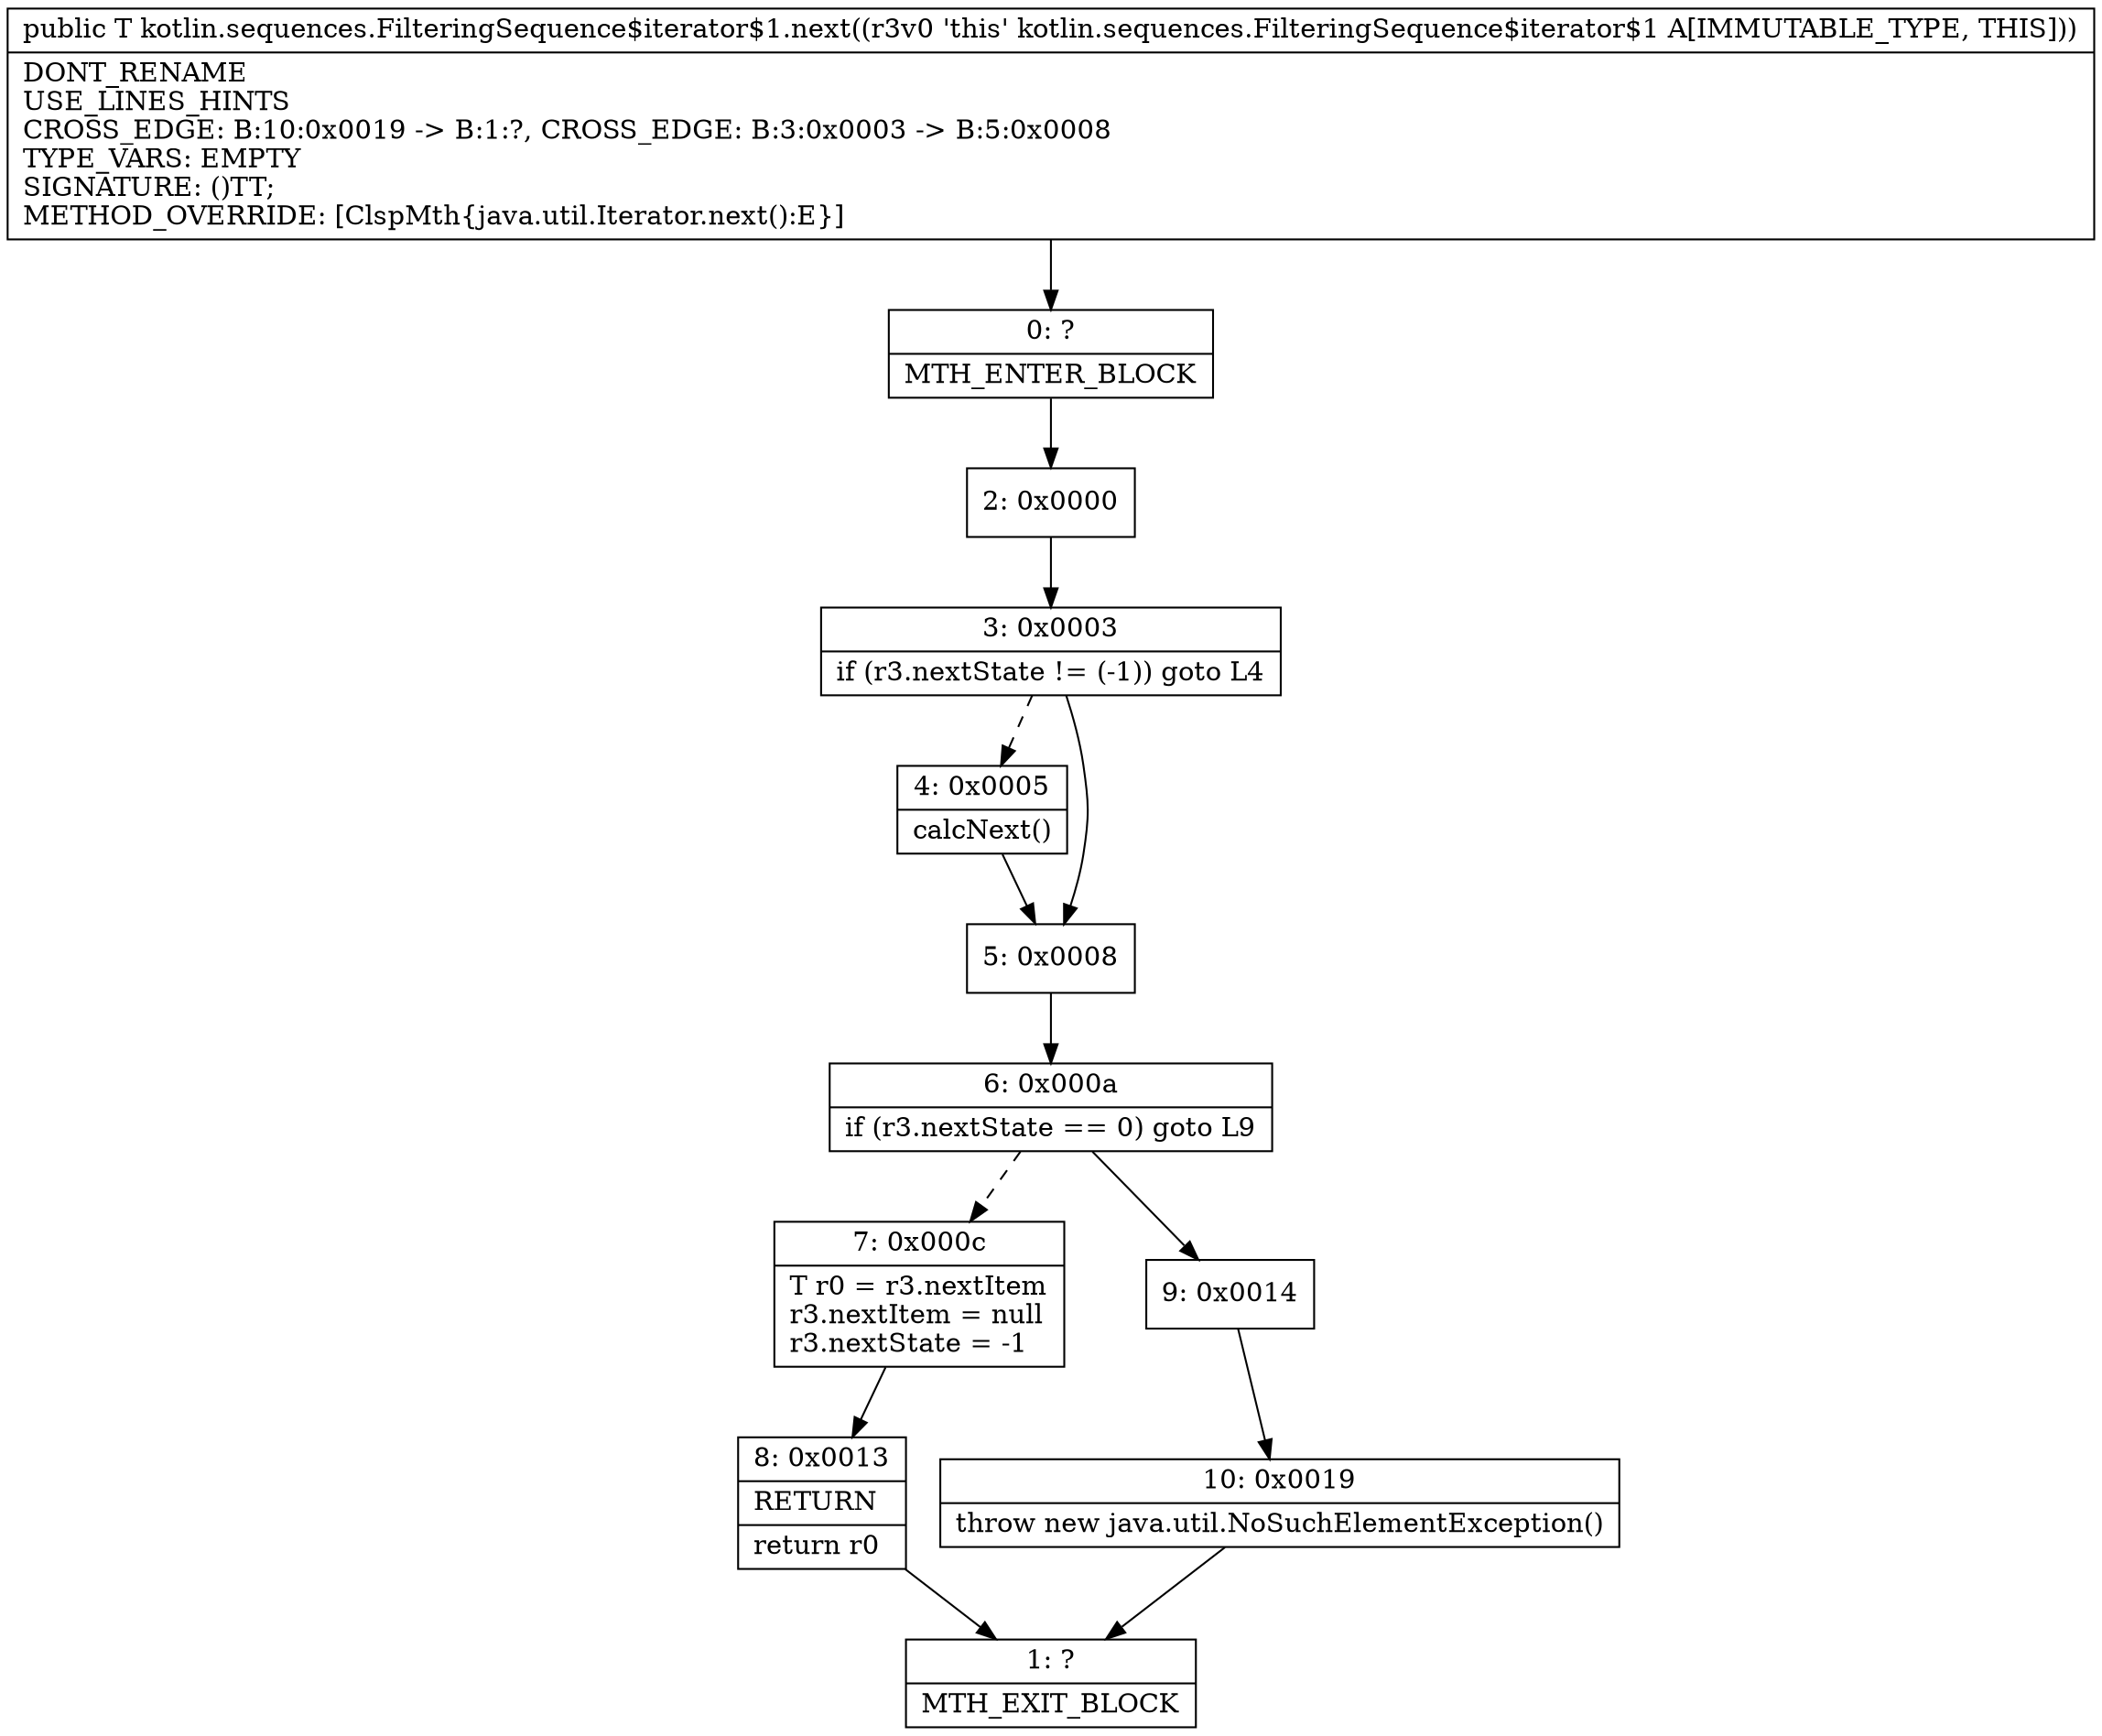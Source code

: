 digraph "CFG forkotlin.sequences.FilteringSequence$iterator$1.next()Ljava\/lang\/Object;" {
Node_0 [shape=record,label="{0\:\ ?|MTH_ENTER_BLOCK\l}"];
Node_2 [shape=record,label="{2\:\ 0x0000}"];
Node_3 [shape=record,label="{3\:\ 0x0003|if (r3.nextState != (\-1)) goto L4\l}"];
Node_4 [shape=record,label="{4\:\ 0x0005|calcNext()\l}"];
Node_5 [shape=record,label="{5\:\ 0x0008}"];
Node_6 [shape=record,label="{6\:\ 0x000a|if (r3.nextState == 0) goto L9\l}"];
Node_7 [shape=record,label="{7\:\ 0x000c|T r0 = r3.nextItem\lr3.nextItem = null\lr3.nextState = \-1\l}"];
Node_8 [shape=record,label="{8\:\ 0x0013|RETURN\l|return r0\l}"];
Node_1 [shape=record,label="{1\:\ ?|MTH_EXIT_BLOCK\l}"];
Node_9 [shape=record,label="{9\:\ 0x0014}"];
Node_10 [shape=record,label="{10\:\ 0x0019|throw new java.util.NoSuchElementException()\l}"];
MethodNode[shape=record,label="{public T kotlin.sequences.FilteringSequence$iterator$1.next((r3v0 'this' kotlin.sequences.FilteringSequence$iterator$1 A[IMMUTABLE_TYPE, THIS]))  | DONT_RENAME\lUSE_LINES_HINTS\lCROSS_EDGE: B:10:0x0019 \-\> B:1:?, CROSS_EDGE: B:3:0x0003 \-\> B:5:0x0008\lTYPE_VARS: EMPTY\lSIGNATURE: ()TT;\lMETHOD_OVERRIDE: [ClspMth\{java.util.Iterator.next():E\}]\l}"];
MethodNode -> Node_0;Node_0 -> Node_2;
Node_2 -> Node_3;
Node_3 -> Node_4[style=dashed];
Node_3 -> Node_5;
Node_4 -> Node_5;
Node_5 -> Node_6;
Node_6 -> Node_7[style=dashed];
Node_6 -> Node_9;
Node_7 -> Node_8;
Node_8 -> Node_1;
Node_9 -> Node_10;
Node_10 -> Node_1;
}

